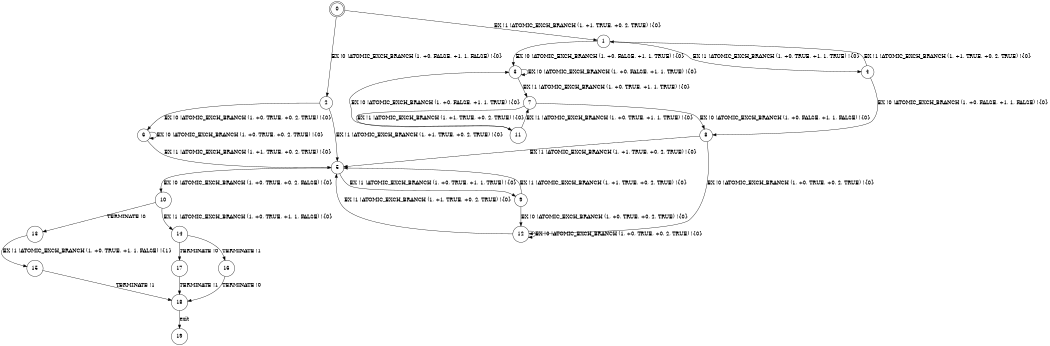 digraph BCG {
size = "7, 10.5";
center = TRUE;
node [shape = circle];
0 [peripheries = 2];
0 -> 1 [label = "EX !1 !ATOMIC_EXCH_BRANCH (1, +1, TRUE, +0, 2, TRUE) !{0}"];
0 -> 2 [label = "EX !0 !ATOMIC_EXCH_BRANCH (1, +0, FALSE, +1, 1, FALSE) !{0}"];
1 -> 3 [label = "EX !0 !ATOMIC_EXCH_BRANCH (1, +0, FALSE, +1, 1, TRUE) !{0}"];
1 -> 4 [label = "EX !1 !ATOMIC_EXCH_BRANCH (1, +0, TRUE, +1, 1, TRUE) !{0}"];
2 -> 5 [label = "EX !1 !ATOMIC_EXCH_BRANCH (1, +1, TRUE, +0, 2, TRUE) !{0}"];
2 -> 6 [label = "EX !0 !ATOMIC_EXCH_BRANCH (1, +0, TRUE, +0, 2, TRUE) !{0}"];
3 -> 7 [label = "EX !1 !ATOMIC_EXCH_BRANCH (1, +0, TRUE, +1, 1, TRUE) !{0}"];
3 -> 3 [label = "EX !0 !ATOMIC_EXCH_BRANCH (1, +0, FALSE, +1, 1, TRUE) !{0}"];
4 -> 8 [label = "EX !0 !ATOMIC_EXCH_BRANCH (1, +0, FALSE, +1, 1, FALSE) !{0}"];
4 -> 1 [label = "EX !1 !ATOMIC_EXCH_BRANCH (1, +1, TRUE, +0, 2, TRUE) !{0}"];
5 -> 9 [label = "EX !1 !ATOMIC_EXCH_BRANCH (1, +0, TRUE, +1, 1, TRUE) !{0}"];
5 -> 10 [label = "EX !0 !ATOMIC_EXCH_BRANCH (1, +0, TRUE, +0, 2, FALSE) !{0}"];
6 -> 5 [label = "EX !1 !ATOMIC_EXCH_BRANCH (1, +1, TRUE, +0, 2, TRUE) !{0}"];
6 -> 6 [label = "EX !0 !ATOMIC_EXCH_BRANCH (1, +0, TRUE, +0, 2, TRUE) !{0}"];
7 -> 11 [label = "EX !1 !ATOMIC_EXCH_BRANCH (1, +1, TRUE, +0, 2, TRUE) !{0}"];
7 -> 8 [label = "EX !0 !ATOMIC_EXCH_BRANCH (1, +0, FALSE, +1, 1, FALSE) !{0}"];
8 -> 5 [label = "EX !1 !ATOMIC_EXCH_BRANCH (1, +1, TRUE, +0, 2, TRUE) !{0}"];
8 -> 12 [label = "EX !0 !ATOMIC_EXCH_BRANCH (1, +0, TRUE, +0, 2, TRUE) !{0}"];
9 -> 5 [label = "EX !1 !ATOMIC_EXCH_BRANCH (1, +1, TRUE, +0, 2, TRUE) !{0}"];
9 -> 12 [label = "EX !0 !ATOMIC_EXCH_BRANCH (1, +0, TRUE, +0, 2, TRUE) !{0}"];
10 -> 13 [label = "TERMINATE !0"];
10 -> 14 [label = "EX !1 !ATOMIC_EXCH_BRANCH (1, +0, TRUE, +1, 1, FALSE) !{0}"];
11 -> 7 [label = "EX !1 !ATOMIC_EXCH_BRANCH (1, +0, TRUE, +1, 1, TRUE) !{0}"];
11 -> 3 [label = "EX !0 !ATOMIC_EXCH_BRANCH (1, +0, FALSE, +1, 1, TRUE) !{0}"];
12 -> 5 [label = "EX !1 !ATOMIC_EXCH_BRANCH (1, +1, TRUE, +0, 2, TRUE) !{0}"];
12 -> 12 [label = "EX !0 !ATOMIC_EXCH_BRANCH (1, +0, TRUE, +0, 2, TRUE) !{0}"];
13 -> 15 [label = "EX !1 !ATOMIC_EXCH_BRANCH (1, +0, TRUE, +1, 1, FALSE) !{1}"];
14 -> 16 [label = "TERMINATE !1"];
14 -> 17 [label = "TERMINATE !0"];
15 -> 18 [label = "TERMINATE !1"];
16 -> 18 [label = "TERMINATE !0"];
17 -> 18 [label = "TERMINATE !1"];
18 -> 19 [label = "exit"];
}
